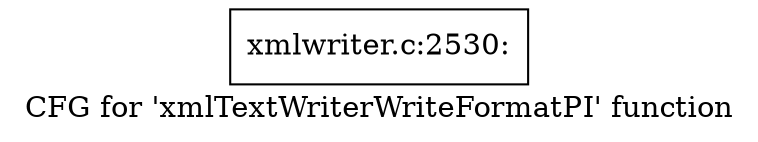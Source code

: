 digraph "CFG for 'xmlTextWriterWriteFormatPI' function" {
	label="CFG for 'xmlTextWriterWriteFormatPI' function";

	Node0x3f30d90 [shape=record,label="{xmlwriter.c:2530:}"];
}
